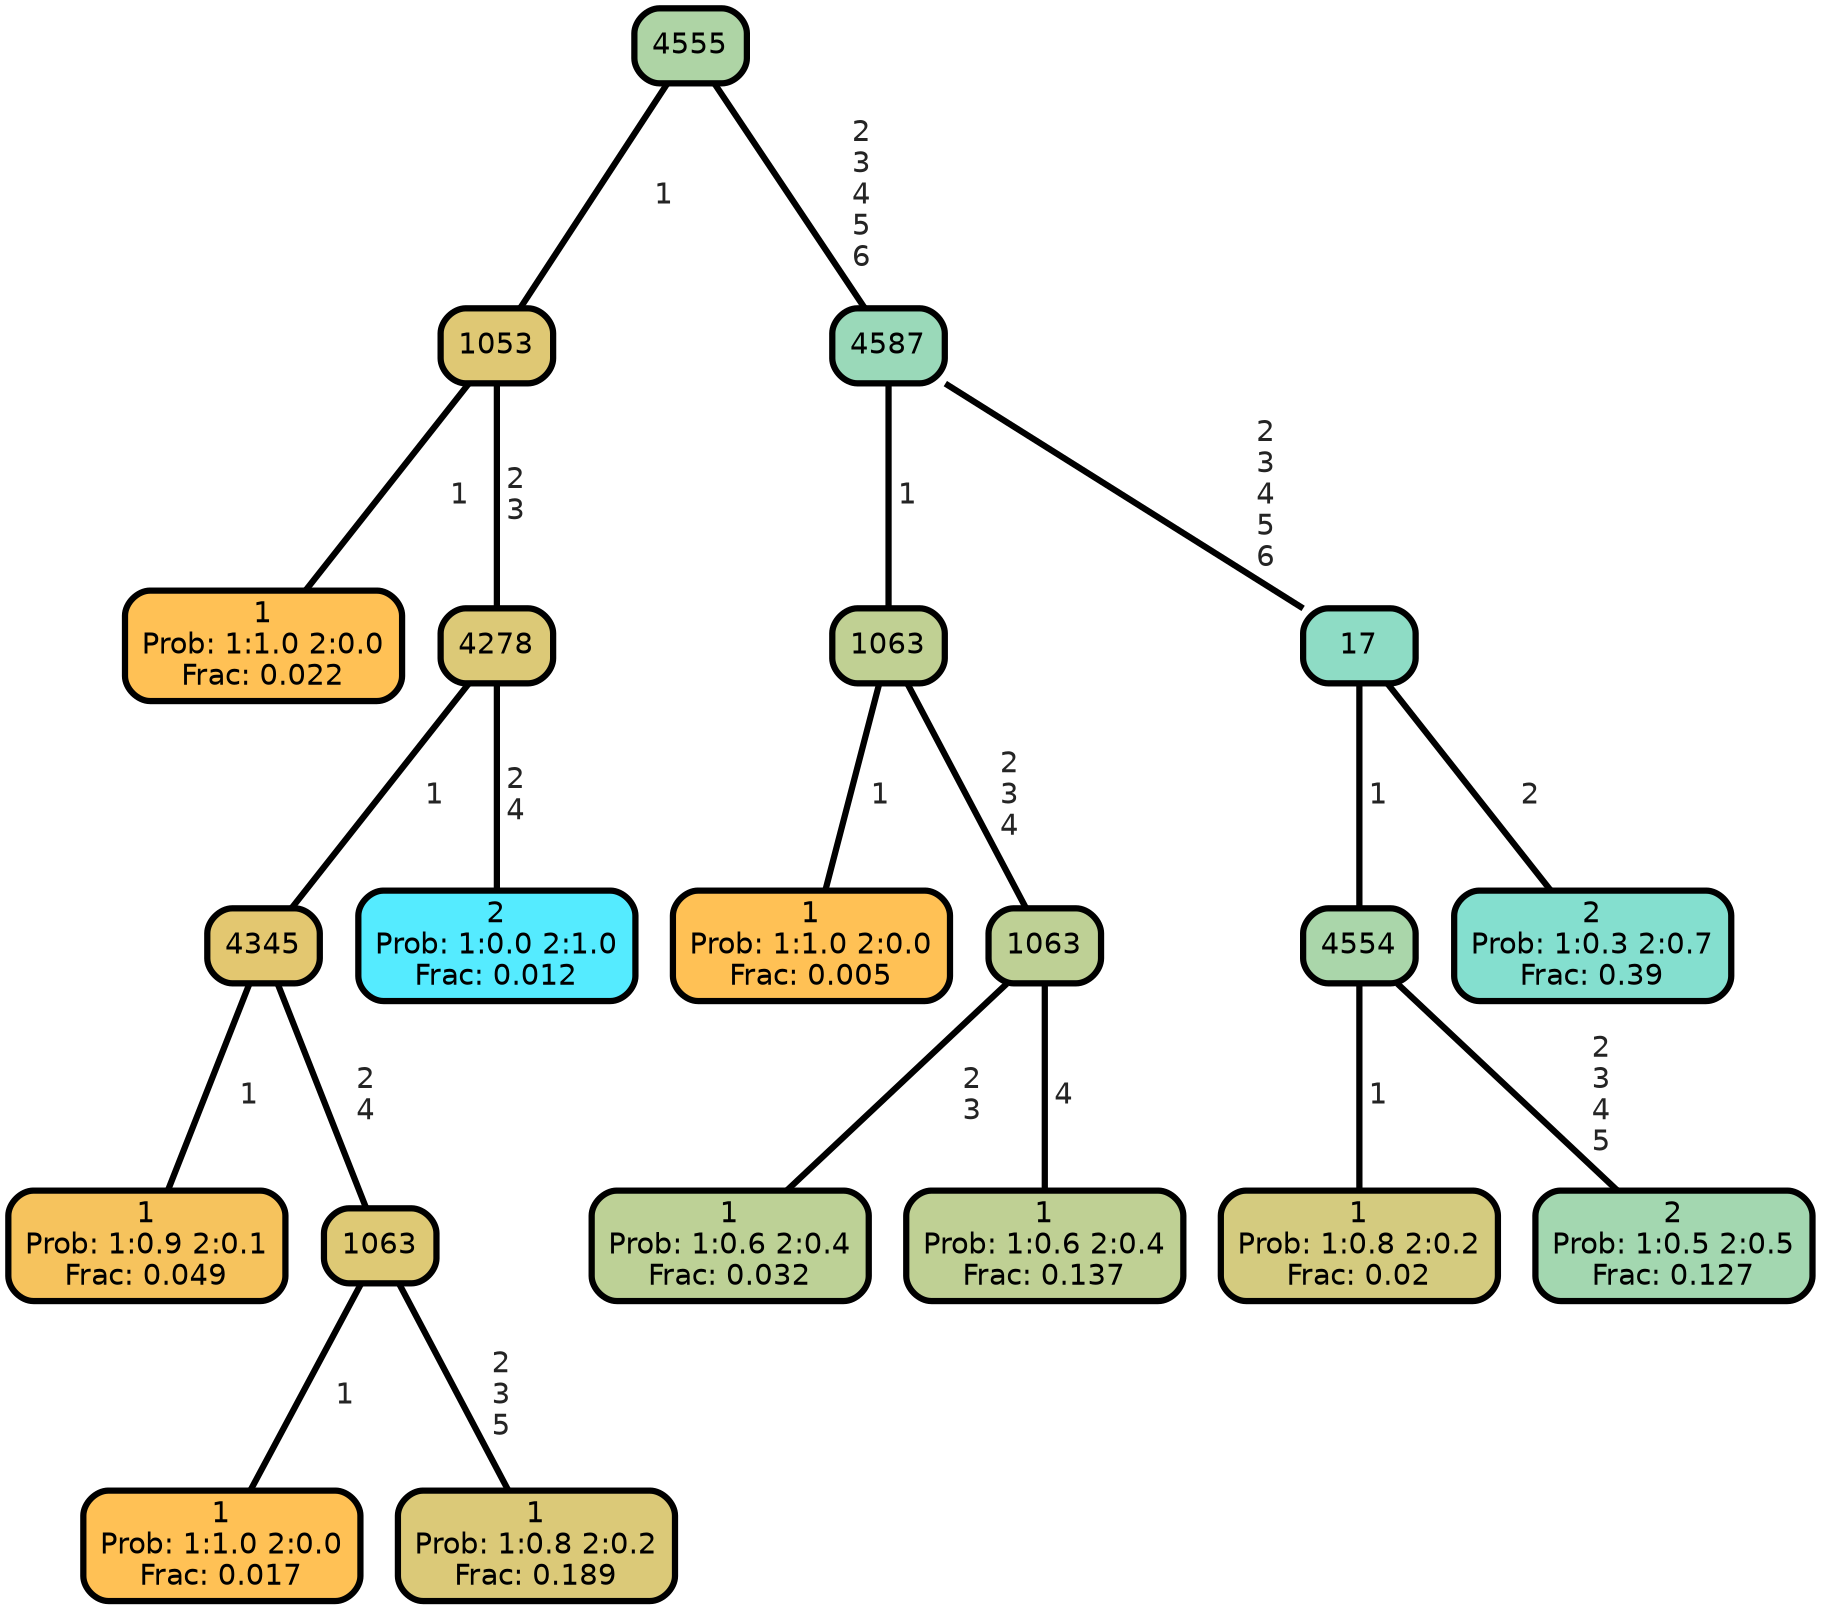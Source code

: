 graph Tree {
node [shape=box, style="filled, rounded",color="black",penwidth="3",fontcolor="black",                 fontname=helvetica] ;
graph [ranksep="0 equally", splines=straight,                 bgcolor=transparent, dpi=200] ;
edge [fontname=helvetica, fontweight=bold,fontcolor=grey14,color=black] ;
0 [label="1
Prob: 1:1.0 2:0.0
Frac: 0.022", fillcolor="#ffc155"] ;
1 [label="1053", fillcolor="#dfc874"] ;
2 [label="1
Prob: 1:0.9 2:0.1
Frac: 0.049", fillcolor="#f6c35d"] ;
3 [label="4345", fillcolor="#e3c770"] ;
4 [label="1
Prob: 1:1.0 2:0.0
Frac: 0.017", fillcolor="#ffc155"] ;
5 [label="1063", fillcolor="#dec975"] ;
6 [label="1
Prob: 1:0.8 2:0.2
Frac: 0.189", fillcolor="#dbc978"] ;
7 [label="4278", fillcolor="#dcc977"] ;
8 [label="2
Prob: 1:0.0 2:1.0
Frac: 0.012", fillcolor="#55ebff"] ;
9 [label="4555", fillcolor="#aed4a5"] ;
10 [label="1
Prob: 1:1.0 2:0.0
Frac: 0.005", fillcolor="#ffc155"] ;
11 [label="1063", fillcolor="#c0d093"] ;
12 [label="1
Prob: 1:0.6 2:0.4
Frac: 0.032", fillcolor="#bdd196"] ;
13 [label="1063", fillcolor="#bed095"] ;
14 [label="1
Prob: 1:0.6 2:0.4
Frac: 0.137", fillcolor="#bfd094"] ;
15 [label="4587", fillcolor="#9ad9b9"] ;
16 [label="1
Prob: 1:0.8 2:0.2
Frac: 0.02", fillcolor="#d4cb7f"] ;
17 [label="4554", fillcolor="#aad6aa"] ;
18 [label="2
Prob: 1:0.5 2:0.5
Frac: 0.127", fillcolor="#a3d7b0"] ;
19 [label="17", fillcolor="#8edcc5"] ;
20 [label="2
Prob: 1:0.3 2:0.7
Frac: 0.39", fillcolor="#84dfcf"] ;
1 -- 0 [label=" 1",penwidth=3] ;
1 -- 7 [label=" 2\n 3",penwidth=3] ;
3 -- 2 [label=" 1",penwidth=3] ;
3 -- 5 [label=" 2\n 4",penwidth=3] ;
5 -- 4 [label=" 1",penwidth=3] ;
5 -- 6 [label=" 2\n 3\n 5",penwidth=3] ;
7 -- 3 [label=" 1",penwidth=3] ;
7 -- 8 [label=" 2\n 4",penwidth=3] ;
9 -- 1 [label=" 1",penwidth=3] ;
9 -- 15 [label=" 2\n 3\n 4\n 5\n 6",penwidth=3] ;
11 -- 10 [label=" 1",penwidth=3] ;
11 -- 13 [label=" 2\n 3\n 4",penwidth=3] ;
13 -- 12 [label=" 2\n 3",penwidth=3] ;
13 -- 14 [label=" 4",penwidth=3] ;
15 -- 11 [label=" 1",penwidth=3] ;
15 -- 19 [label=" 2\n 3\n 4\n 5\n 6",penwidth=3] ;
17 -- 16 [label=" 1",penwidth=3] ;
17 -- 18 [label=" 2\n 3\n 4\n 5",penwidth=3] ;
19 -- 17 [label=" 1",penwidth=3] ;
19 -- 20 [label=" 2",penwidth=3] ;
{rank = same;}}